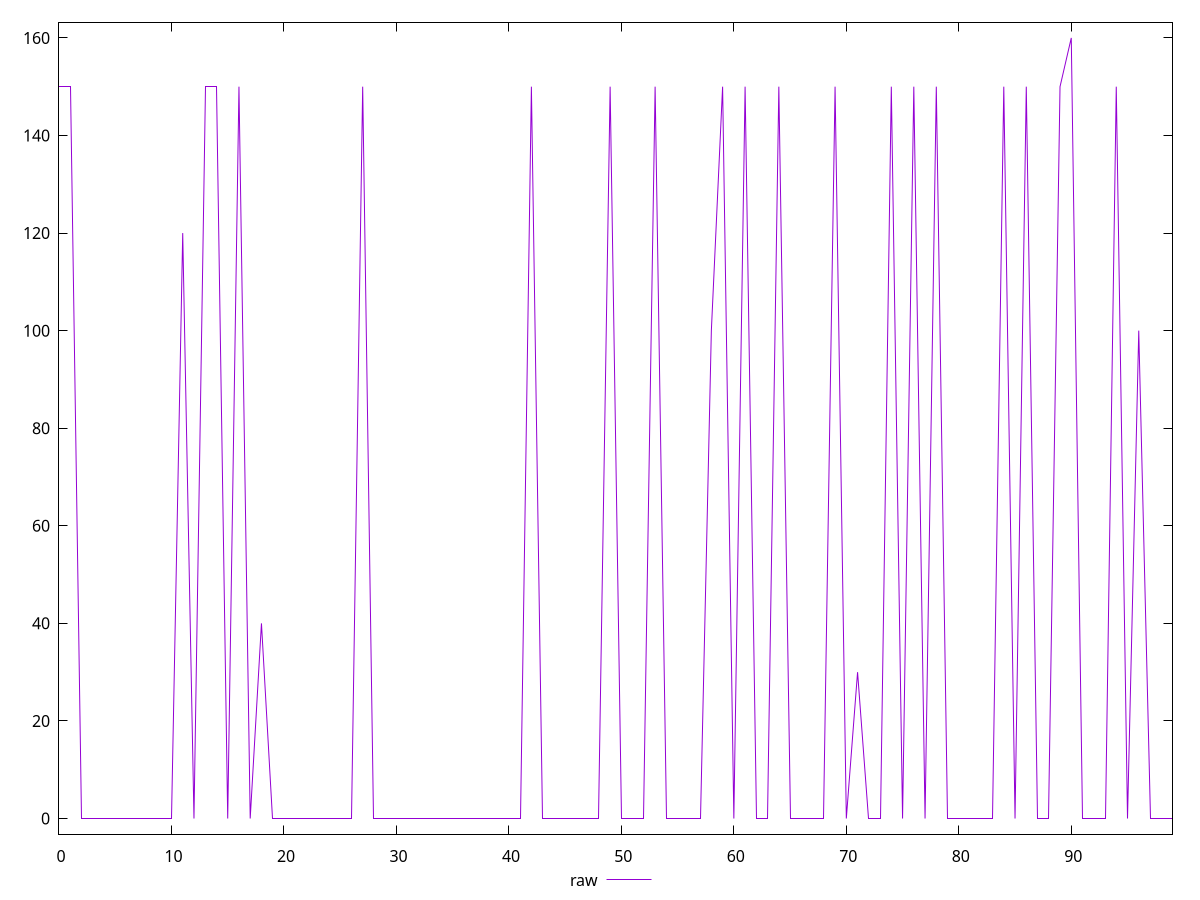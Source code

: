 reset

$raw <<EOF
0 150
1 150
2 0
3 0
4 0
5 0
6 0
7 0
8 0
9 0
10 0
11 120
12 0
13 150
14 150
15 0
16 150
17 0
18 40
19 0
20 0
21 0
22 0
23 0
24 0
25 0
26 0
27 150
28 0
29 0
30 0
31 0
32 0
33 0
34 0
35 0
36 0
37 0
38 0
39 0
40 0
41 0
42 150
43 0
44 0
45 0
46 0
47 0
48 0
49 150
50 0
51 0
52 0
53 150
54 0
55 0
56 0
57 0
58 100
59 150
60 0
61 150
62 0
63 0
64 150
65 0
66 0
67 0
68 0
69 150
70 0
71 30
72 0
73 0
74 150
75 0
76 150
77 0
78 150
79 0
80 0
81 0
82 0
83 0
84 150
85 0
86 150
87 0
88 0
89 150
90 160
91 0
92 0
93 0
94 150
95 0
96 100
97 0
98 0
99 0
EOF

set key outside below
set xrange [0:99]
set yrange [-3.2:163.2]
set trange [-3.2:163.2]
set terminal svg size 640, 500 enhanced background rgb 'white'
set output "reports/report_00028_2021-02-24T12-49-42.674Z/unminified-javascript/samples/agenda/raw/values.svg"

plot $raw title "raw" with line

reset

